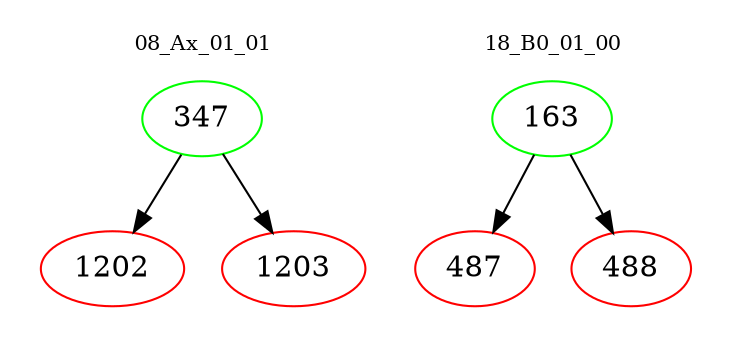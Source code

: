 digraph{
subgraph cluster_0 {
color = white
label = "08_Ax_01_01";
fontsize=10;
T0_347 [label="347", color="green"]
T0_347 -> T0_1202 [color="black"]
T0_1202 [label="1202", color="red"]
T0_347 -> T0_1203 [color="black"]
T0_1203 [label="1203", color="red"]
}
subgraph cluster_1 {
color = white
label = "18_B0_01_00";
fontsize=10;
T1_163 [label="163", color="green"]
T1_163 -> T1_487 [color="black"]
T1_487 [label="487", color="red"]
T1_163 -> T1_488 [color="black"]
T1_488 [label="488", color="red"]
}
}
